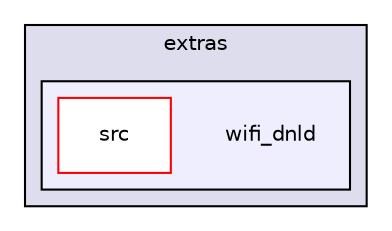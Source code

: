 digraph "C:/Program Files (x86)/Arduino/libraries/WiFi/extras/wifi_dnld" {
  compound=true
  node [ fontsize="10", fontname="Helvetica"];
  edge [ labelfontsize="10", labelfontname="Helvetica"];
  subgraph clusterdir_91fcf658e5afaf28d79d32ea0f658dbf {
    graph [ bgcolor="#ddddee", pencolor="black", label="extras" fontname="Helvetica", fontsize="10", URL="dir_91fcf658e5afaf28d79d32ea0f658dbf.html"]
  subgraph clusterdir_3688e30cf3e2a3a8f078979a90ace8fb {
    graph [ bgcolor="#eeeeff", pencolor="black", label="" URL="dir_3688e30cf3e2a3a8f078979a90ace8fb.html"];
    dir_3688e30cf3e2a3a8f078979a90ace8fb [shape=plaintext label="wifi_dnld"];
    dir_ff67275049e6bfdda77da2db0abc2893 [shape=box label="src" color="red" fillcolor="white" style="filled" URL="dir_ff67275049e6bfdda77da2db0abc2893.html"];
  }
  }
}

